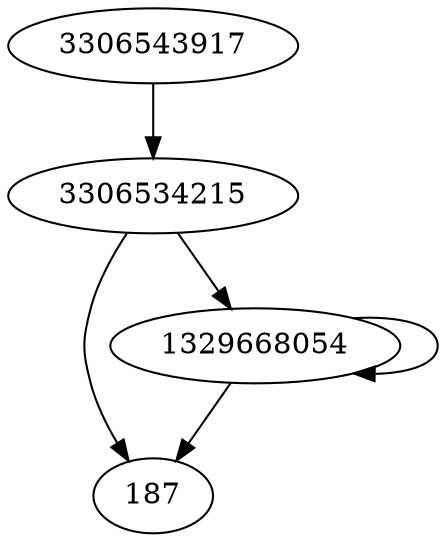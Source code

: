 digraph  {
187;
3306543917;
1329668054;
3306534215;
3306543917 -> 3306534215;
1329668054 -> 187;
1329668054 -> 1329668054;
3306534215 -> 187;
3306534215 -> 1329668054;
}
